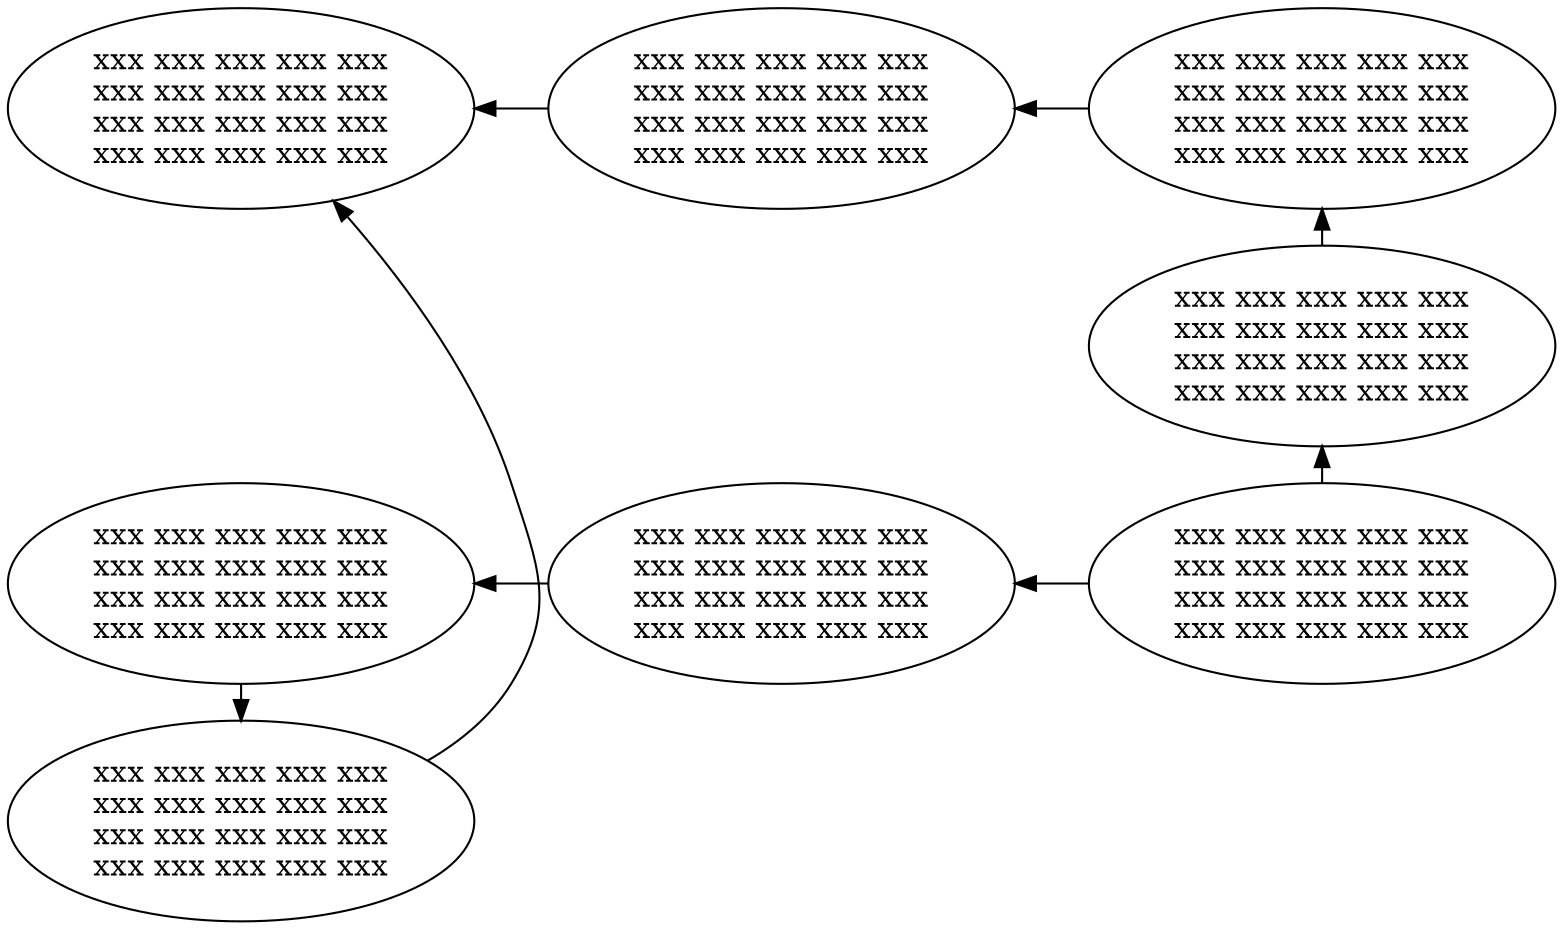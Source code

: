 digraph odg {
	graph [bb="0,0,636.27,438.17",
		rankdir=RL
	];
	node [label="\N"];
	{
		graph [rank=same];
		5	[height=1.3356,
			label="xxx xxx xxx xxx xxx\nxxx xxx xxx xxx xxx\nxxx xxx xxx xxx xxx\nxxx xxx xxx xxx xxx",
			pos="94.045,162.08",
			width=2.6124];
		9	[height=1.3356,
			label="xxx xxx xxx xxx xxx\nxxx xxx xxx xxx xxx\nxxx xxx xxx xxx xxx\nxxx xxx xxx xxx xxx",
			pos="94.045,48.083",
			width=2.6124];
	}
	2	[height=1.3356,
		label="xxx xxx xxx xxx xxx\nxxx xxx xxx xxx xxx\nxxx xxx xxx xxx xxx\nxxx xxx xxx xxx xxx",
		pos="94.045,390.08",
		width=2.6124];
	2 -> 9	[constraint=false,
		pos="e,168.84,77.443 131.53,345.78 158.13,311.28 191.57,260.87 206.09,210.08 217.82,169.06 227.26,151.13 206.09,114.08 199.1,101.86 188.87,\
91.675 177.39,83.261"];
	3	[height=1.3356,
		label="xxx xxx xxx xxx xxx\nxxx xxx xxx xxx xxx\nxxx xxx xxx xxx xxx\nxxx xxx xxx xxx xxx",
		pos="542.23,390.08",
		width=2.6124];
	4	[height=1.3356,
		label="xxx xxx xxx xxx xxx\nxxx xxx xxx xxx xxx\nxxx xxx xxx xxx xxx\nxxx xxx xxx xxx xxx",
		pos="318.14,390.08",
		width=2.6124];
	3 -> 4	[pos="e,412.47,390.08 448.01,390.08 439.65,390.08 431.16,390.08 422.72,390.08"];
	8	[height=1.3356,
		label="xxx xxx xxx xxx xxx\nxxx xxx xxx xxx xxx\nxxx xxx xxx xxx xxx\nxxx xxx xxx xxx xxx",
		pos="542.23,276.08",
		width=2.6124];
	3 -> 8	[constraint=false,
		pos="e,542.23,324.18 542.23,341.94 542.23,339.44 542.23,336.94 542.23,334.45"];
	4 -> 2	[pos="e,188.38,390.08 223.91,390.08 215.56,390.08 207.07,390.08 198.63,390.08"];
	6	[height=1.3356,
		label="xxx xxx xxx xxx xxx\nxxx xxx xxx xxx xxx\nxxx xxx xxx xxx xxx\nxxx xxx xxx xxx xxx",
		pos="542.23,162.08",
		width=2.6124];
	7	[height=1.3356,
		label="xxx xxx xxx xxx xxx\nxxx xxx xxx xxx xxx\nxxx xxx xxx xxx xxx\nxxx xxx xxx xxx xxx",
		pos="318.14,162.08",
		width=2.6124];
	6 -> 7	[pos="e,412.47,162.08 448.01,162.08 439.65,162.08 431.16,162.08 422.72,162.08"];
	7 -> 5	[pos="e,188.38,162.08 223.91,162.08 215.56,162.08 207.07,162.08 198.63,162.08"];
	8 -> 6	[constraint=false,
		pos="e,542.23,210.18 542.23,227.94 542.23,225.44 542.23,222.94 542.23,220.45"];
	9 -> 5	[constraint=false,
		pos="e,94.045,113.94 94.045,96.177 94.045,98.675 94.045,101.17 94.045,103.67"];
}
